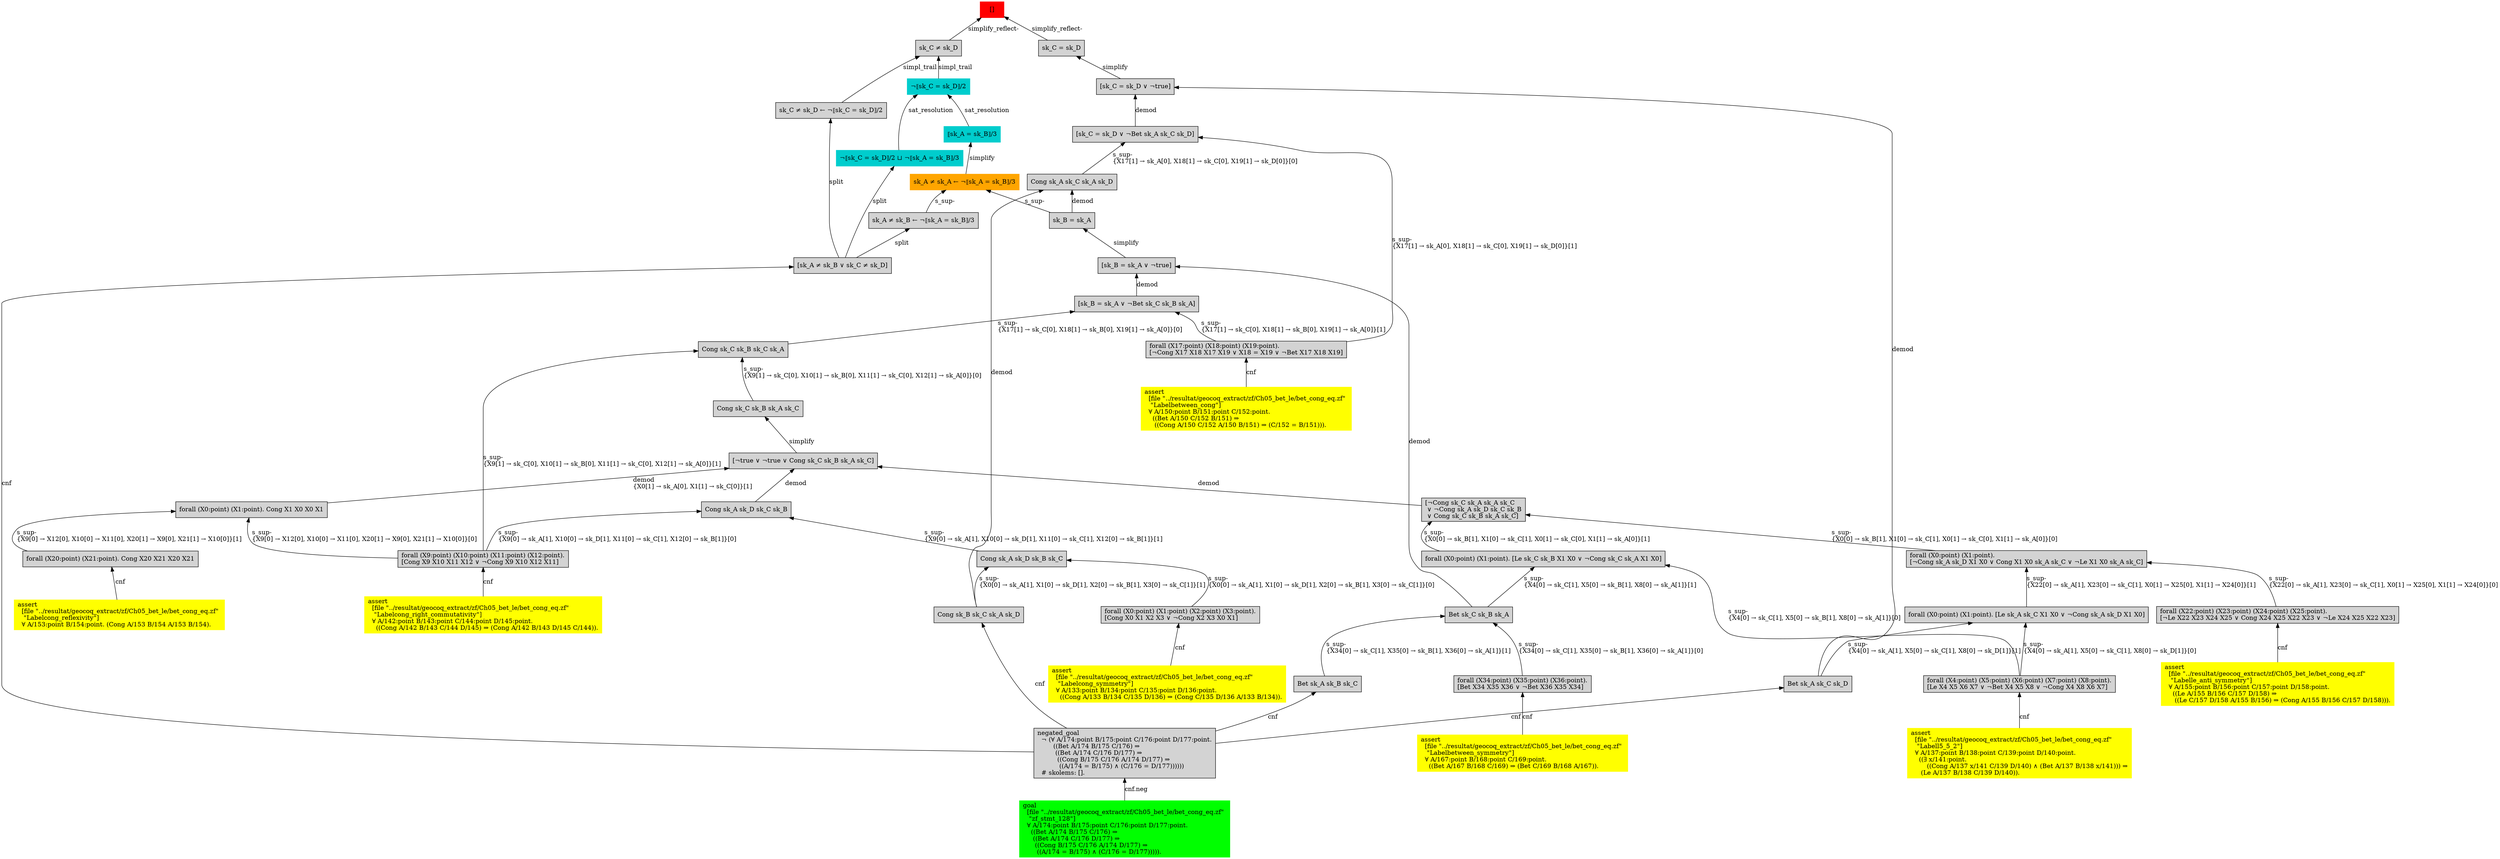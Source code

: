 digraph "unsat_graph" {
  vertex_0 [color=red, label="[]", shape=box, style=filled];
  vertex_0 -> vertex_1 [label="simplify_reflect-", dir="back"];
  vertex_1 [shape=box, label="sk_C ≠ sk_D\l", style=filled];
  vertex_1 -> vertex_2 [label="simpl_trail", dir="back"];
  vertex_2 [color=cyan3, shape=box, label="¬⟦sk_C = sk_D⟧/2\l", style=filled];
  vertex_2 -> vertex_3 [label="sat_resolution", dir="back"];
  vertex_3 [color=cyan3, shape=box, label="⟦sk_A = sk_B⟧/3\l", style=filled];
  vertex_3 -> vertex_4 [label="simplify", dir="back"];
  vertex_4 [color=orange, shape=box, label="sk_A ≠ sk_A ← ¬⟦sk_A = sk_B⟧/3\l", style=filled];
  vertex_4 -> vertex_5 [label="s_sup-\l", dir="back"];
  vertex_5 [shape=box, label="sk_A ≠ sk_B ← ¬⟦sk_A = sk_B⟧/3\l", style=filled];
  vertex_5 -> vertex_6 [label="split", dir="back"];
  vertex_6 [shape=box, label="[sk_A ≠ sk_B ∨ sk_C ≠ sk_D]\l", style=filled];
  vertex_6 -> vertex_7 [label="cnf", dir="back"];
  vertex_7 [shape=box, label="negated_goal\l  ¬ (∀ A/174:point B/175:point C/176:point D/177:point.\l        ((Bet A/174 B/175 C/176) ⇒\l         ((Bet A/174 C/176 D/177) ⇒\l          ((Cong B/175 C/176 A/174 D/177) ⇒\l           ((A/174 = B/175) ∧ (C/176 = D/177))))))\l  # skolems: [].\l", style=filled];
  vertex_7 -> vertex_8 [label="cnf.neg", dir="back"];
  vertex_8 [color=green, shape=box, label="goal\l  [file \"../resultat/geocoq_extract/zf/Ch05_bet_le/bet_cong_eq.zf\" \l   \"zf_stmt_128\"]\l  ∀ A/174:point B/175:point C/176:point D/177:point.\l    ((Bet A/174 B/175 C/176) ⇒\l     ((Bet A/174 C/176 D/177) ⇒\l      ((Cong B/175 C/176 A/174 D/177) ⇒\l       ((A/174 = B/175) ∧ (C/176 = D/177))))).\l", style=filled];
  vertex_4 -> vertex_9 [label="s_sup-\l", dir="back"];
  vertex_9 [shape=box, label="sk_B = sk_A\l", style=filled];
  vertex_9 -> vertex_10 [label="simplify", dir="back"];
  vertex_10 [shape=box, label="[sk_B = sk_A ∨ ¬true]\l", style=filled];
  vertex_10 -> vertex_11 [label="demod", dir="back"];
  vertex_11 [shape=box, label="Bet sk_C sk_B sk_A\l", style=filled];
  vertex_11 -> vertex_12 [label="s_sup-\l\{X34[0] → sk_C[1], X35[0] → sk_B[1], X36[0] → sk_A[1]\}[0]\l", dir="back"];
  vertex_12 [shape=box, label="forall (X34:point) (X35:point) (X36:point).\l[Bet X34 X35 X36 ∨ ¬Bet X36 X35 X34]\l", style=filled];
  vertex_12 -> vertex_13 [label="cnf", dir="back"];
  vertex_13 [color=yellow, shape=box, label="assert\l  [file \"../resultat/geocoq_extract/zf/Ch05_bet_le/bet_cong_eq.zf\" \l   \"Labelbetween_symmetry\"]\l  ∀ A/167:point B/168:point C/169:point.\l    ((Bet A/167 B/168 C/169) ⇒ (Bet C/169 B/168 A/167)).\l", style=filled];
  vertex_11 -> vertex_14 [label="s_sup-\l\{X34[0] → sk_C[1], X35[0] → sk_B[1], X36[0] → sk_A[1]\}[1]\l", dir="back"];
  vertex_14 [shape=box, label="Bet sk_A sk_B sk_C\l", style=filled];
  vertex_14 -> vertex_7 [label="cnf", dir="back"];
  vertex_10 -> vertex_15 [label="demod", dir="back"];
  vertex_15 [shape=box, label="[sk_B = sk_A ∨ ¬Bet sk_C sk_B sk_A]\l", style=filled];
  vertex_15 -> vertex_16 [label="s_sup-\l\{X17[1] → sk_C[0], X18[1] → sk_B[0], X19[1] → sk_A[0]\}[1]\l", dir="back"];
  vertex_16 [shape=box, label="forall (X17:point) (X18:point) (X19:point).\l[¬Cong X17 X18 X17 X19 ∨ X18 = X19 ∨ ¬Bet X17 X18 X19]\l", style=filled];
  vertex_16 -> vertex_17 [label="cnf", dir="back"];
  vertex_17 [color=yellow, shape=box, label="assert\l  [file \"../resultat/geocoq_extract/zf/Ch05_bet_le/bet_cong_eq.zf\" \l   \"Labelbetween_cong\"]\l  ∀ A/150:point B/151:point C/152:point.\l    ((Bet A/150 C/152 B/151) ⇒\l     ((Cong A/150 C/152 A/150 B/151) ⇒ (C/152 = B/151))).\l", style=filled];
  vertex_15 -> vertex_18 [label="s_sup-\l\{X17[1] → sk_C[0], X18[1] → sk_B[0], X19[1] → sk_A[0]\}[0]\l", dir="back"];
  vertex_18 [shape=box, label="Cong sk_C sk_B sk_C sk_A\l", style=filled];
  vertex_18 -> vertex_19 [label="s_sup-\l\{X9[1] → sk_C[0], X10[1] → sk_B[0], X11[1] → sk_C[0], X12[1] → sk_A[0]\}[1]\l", dir="back"];
  vertex_19 [shape=box, label="forall (X9:point) (X10:point) (X11:point) (X12:point).\l[Cong X9 X10 X11 X12 ∨ ¬Cong X9 X10 X12 X11]\l", style=filled];
  vertex_19 -> vertex_20 [label="cnf", dir="back"];
  vertex_20 [color=yellow, shape=box, label="assert\l  [file \"../resultat/geocoq_extract/zf/Ch05_bet_le/bet_cong_eq.zf\" \l   \"Labelcong_right_commutativity\"]\l  ∀ A/142:point B/143:point C/144:point D/145:point.\l    ((Cong A/142 B/143 C/144 D/145) ⇒ (Cong A/142 B/143 D/145 C/144)).\l", style=filled];
  vertex_18 -> vertex_21 [label="s_sup-\l\{X9[1] → sk_C[0], X10[1] → sk_B[0], X11[1] → sk_C[0], X12[1] → sk_A[0]\}[0]\l", dir="back"];
  vertex_21 [shape=box, label="Cong sk_C sk_B sk_A sk_C\l", style=filled];
  vertex_21 -> vertex_22 [label="simplify", dir="back"];
  vertex_22 [shape=box, label="[¬true ∨ ¬true ∨ Cong sk_C sk_B sk_A sk_C]\l", style=filled];
  vertex_22 -> vertex_23 [label="demod", dir="back"];
  vertex_23 [shape=box, label="Cong sk_A sk_D sk_C sk_B\l", style=filled];
  vertex_23 -> vertex_19 [label="s_sup-\l\{X9[0] → sk_A[1], X10[0] → sk_D[1], X11[0] → sk_C[1], X12[0] → sk_B[1]\}[0]\l", dir="back"];
  vertex_23 -> vertex_24 [label="s_sup-\l\{X9[0] → sk_A[1], X10[0] → sk_D[1], X11[0] → sk_C[1], X12[0] → sk_B[1]\}[1]\l", dir="back"];
  vertex_24 [shape=box, label="Cong sk_A sk_D sk_B sk_C\l", style=filled];
  vertex_24 -> vertex_25 [label="s_sup-\l\{X0[0] → sk_A[1], X1[0] → sk_D[1], X2[0] → sk_B[1], X3[0] → sk_C[1]\}[0]\l", dir="back"];
  vertex_25 [shape=box, label="forall (X0:point) (X1:point) (X2:point) (X3:point).\l[Cong X0 X1 X2 X3 ∨ ¬Cong X2 X3 X0 X1]\l", style=filled];
  vertex_25 -> vertex_26 [label="cnf", dir="back"];
  vertex_26 [color=yellow, shape=box, label="assert\l  [file \"../resultat/geocoq_extract/zf/Ch05_bet_le/bet_cong_eq.zf\" \l   \"Labelcong_symmetry\"]\l  ∀ A/133:point B/134:point C/135:point D/136:point.\l    ((Cong A/133 B/134 C/135 D/136) ⇒ (Cong C/135 D/136 A/133 B/134)).\l", style=filled];
  vertex_24 -> vertex_27 [label="s_sup-\l\{X0[0] → sk_A[1], X1[0] → sk_D[1], X2[0] → sk_B[1], X3[0] → sk_C[1]\}[1]\l", dir="back"];
  vertex_27 [shape=box, label="Cong sk_B sk_C sk_A sk_D\l", style=filled];
  vertex_27 -> vertex_7 [label="cnf", dir="back"];
  vertex_22 -> vertex_28 [label="demod\l\{X0[1] → sk_A[0], X1[1] → sk_C[0]\}[1]\l", dir="back"];
  vertex_28 [shape=box, label="forall (X0:point) (X1:point). Cong X1 X0 X0 X1\l", style=filled];
  vertex_28 -> vertex_19 [label="s_sup-\l\{X9[0] → X12[0], X10[0] → X11[0], X20[1] → X9[0], X21[1] → X10[0]\}[0]\l", dir="back"];
  vertex_28 -> vertex_29 [label="s_sup-\l\{X9[0] → X12[0], X10[0] → X11[0], X20[1] → X9[0], X21[1] → X10[0]\}[1]\l", dir="back"];
  vertex_29 [shape=box, label="forall (X20:point) (X21:point). Cong X20 X21 X20 X21\l", style=filled];
  vertex_29 -> vertex_30 [label="cnf", dir="back"];
  vertex_30 [color=yellow, shape=box, label="assert\l  [file \"../resultat/geocoq_extract/zf/Ch05_bet_le/bet_cong_eq.zf\" \l   \"Labelcong_reflexivity\"]\l  ∀ A/153:point B/154:point. (Cong A/153 B/154 A/153 B/154).\l", style=filled];
  vertex_22 -> vertex_31 [label="demod", dir="back"];
  vertex_31 [shape=box, label="[¬Cong sk_C sk_A sk_A sk_C\l ∨ ¬Cong sk_A sk_D sk_C sk_B\l ∨ Cong sk_C sk_B sk_A sk_C]\l", style=filled];
  vertex_31 -> vertex_32 [label="s_sup-\l\{X0[0] → sk_B[1], X1[0] → sk_C[1], X0[1] → sk_C[0], X1[1] → sk_A[0]\}[0]\l", dir="back"];
  vertex_32 [shape=box, label="forall (X0:point) (X1:point).\l[¬Cong sk_A sk_D X1 X0 ∨ Cong X1 X0 sk_A sk_C ∨ ¬Le X1 X0 sk_A sk_C]\l", style=filled];
  vertex_32 -> vertex_33 [label="s_sup-\l\{X22[0] → sk_A[1], X23[0] → sk_C[1], X0[1] → X25[0], X1[1] → X24[0]\}[0]\l", dir="back"];
  vertex_33 [shape=box, label="forall (X22:point) (X23:point) (X24:point) (X25:point).\l[¬Le X22 X23 X24 X25 ∨ Cong X24 X25 X22 X23 ∨ ¬Le X24 X25 X22 X23]\l", style=filled];
  vertex_33 -> vertex_34 [label="cnf", dir="back"];
  vertex_34 [color=yellow, shape=box, label="assert\l  [file \"../resultat/geocoq_extract/zf/Ch05_bet_le/bet_cong_eq.zf\" \l   \"Labelle_anti_symmetry\"]\l  ∀ A/155:point B/156:point C/157:point D/158:point.\l    ((Le A/155 B/156 C/157 D/158) ⇒\l     ((Le C/157 D/158 A/155 B/156) ⇒ (Cong A/155 B/156 C/157 D/158))).\l", style=filled];
  vertex_32 -> vertex_35 [label="s_sup-\l\{X22[0] → sk_A[1], X23[0] → sk_C[1], X0[1] → X25[0], X1[1] → X24[0]\}[1]\l", dir="back"];
  vertex_35 [shape=box, label="forall (X0:point) (X1:point). [Le sk_A sk_C X1 X0 ∨ ¬Cong sk_A sk_D X1 X0]\l", style=filled];
  vertex_35 -> vertex_36 [label="s_sup-\l\{X4[0] → sk_A[1], X5[0] → sk_C[1], X8[0] → sk_D[1]\}[0]\l", dir="back"];
  vertex_36 [shape=box, label="forall (X4:point) (X5:point) (X6:point) (X7:point) (X8:point).\l[Le X4 X5 X6 X7 ∨ ¬Bet X4 X5 X8 ∨ ¬Cong X4 X8 X6 X7]\l", style=filled];
  vertex_36 -> vertex_37 [label="cnf", dir="back"];
  vertex_37 [color=yellow, shape=box, label="assert\l  [file \"../resultat/geocoq_extract/zf/Ch05_bet_le/bet_cong_eq.zf\" \l   \"Labell5_5_2\"]\l  ∀ A/137:point B/138:point C/139:point D/140:point.\l    ((∃ x/141:point.\l        ((Cong A/137 x/141 C/139 D/140) ∧ (Bet A/137 B/138 x/141))) ⇒\l     (Le A/137 B/138 C/139 D/140)).\l", style=filled];
  vertex_35 -> vertex_38 [label="s_sup-\l\{X4[0] → sk_A[1], X5[0] → sk_C[1], X8[0] → sk_D[1]\}[1]\l", dir="back"];
  vertex_38 [shape=box, label="Bet sk_A sk_C sk_D\l", style=filled];
  vertex_38 -> vertex_7 [label="cnf", dir="back"];
  vertex_31 -> vertex_39 [label="s_sup-\l\{X0[0] → sk_B[1], X1[0] → sk_C[1], X0[1] → sk_C[0], X1[1] → sk_A[0]\}[1]\l", dir="back"];
  vertex_39 [shape=box, label="forall (X0:point) (X1:point). [Le sk_C sk_B X1 X0 ∨ ¬Cong sk_C sk_A X1 X0]\l", style=filled];
  vertex_39 -> vertex_36 [label="s_sup-\l\{X4[0] → sk_C[1], X5[0] → sk_B[1], X8[0] → sk_A[1]\}[0]\l", dir="back"];
  vertex_39 -> vertex_11 [label="s_sup-\l\{X4[0] → sk_C[1], X5[0] → sk_B[1], X8[0] → sk_A[1]\}[1]\l", dir="back"];
  vertex_2 -> vertex_40 [label="sat_resolution", dir="back"];
  vertex_40 [color=cyan3, shape=box, label="¬⟦sk_C = sk_D⟧/2 ⊔ ¬⟦sk_A = sk_B⟧/3\l", style=filled];
  vertex_40 -> vertex_6 [label="split", dir="back"];
  vertex_1 -> vertex_41 [label="simpl_trail", dir="back"];
  vertex_41 [shape=box, label="sk_C ≠ sk_D ← ¬⟦sk_C = sk_D⟧/2\l", style=filled];
  vertex_41 -> vertex_6 [label="split", dir="back"];
  vertex_0 -> vertex_42 [label="simplify_reflect-", dir="back"];
  vertex_42 [shape=box, label="sk_C = sk_D\l", style=filled];
  vertex_42 -> vertex_43 [label="simplify", dir="back"];
  vertex_43 [shape=box, label="[sk_C = sk_D ∨ ¬true]\l", style=filled];
  vertex_43 -> vertex_38 [label="demod", dir="back"];
  vertex_43 -> vertex_44 [label="demod", dir="back"];
  vertex_44 [shape=box, label="[sk_C = sk_D ∨ ¬Bet sk_A sk_C sk_D]\l", style=filled];
  vertex_44 -> vertex_16 [label="s_sup-\l\{X17[1] → sk_A[0], X18[1] → sk_C[0], X19[1] → sk_D[0]\}[1]\l", dir="back"];
  vertex_44 -> vertex_45 [label="s_sup-\l\{X17[1] → sk_A[0], X18[1] → sk_C[0], X19[1] → sk_D[0]\}[0]\l", dir="back"];
  vertex_45 [shape=box, label="Cong sk_A sk_C sk_A sk_D\l", style=filled];
  vertex_45 -> vertex_9 [label="demod", dir="back"];
  vertex_45 -> vertex_27 [label="demod", dir="back"];
  }



